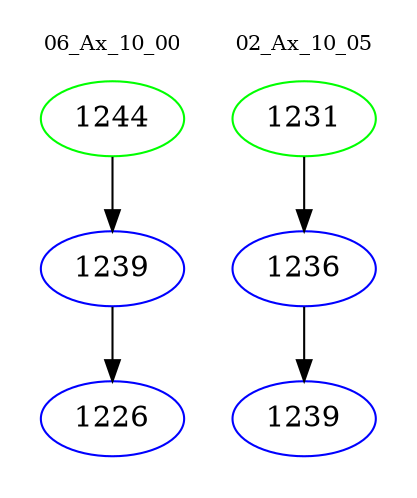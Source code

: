 digraph{
subgraph cluster_0 {
color = white
label = "06_Ax_10_00";
fontsize=10;
T0_1244 [label="1244", color="green"]
T0_1244 -> T0_1239 [color="black"]
T0_1239 [label="1239", color="blue"]
T0_1239 -> T0_1226 [color="black"]
T0_1226 [label="1226", color="blue"]
}
subgraph cluster_1 {
color = white
label = "02_Ax_10_05";
fontsize=10;
T1_1231 [label="1231", color="green"]
T1_1231 -> T1_1236 [color="black"]
T1_1236 [label="1236", color="blue"]
T1_1236 -> T1_1239 [color="black"]
T1_1239 [label="1239", color="blue"]
}
}
